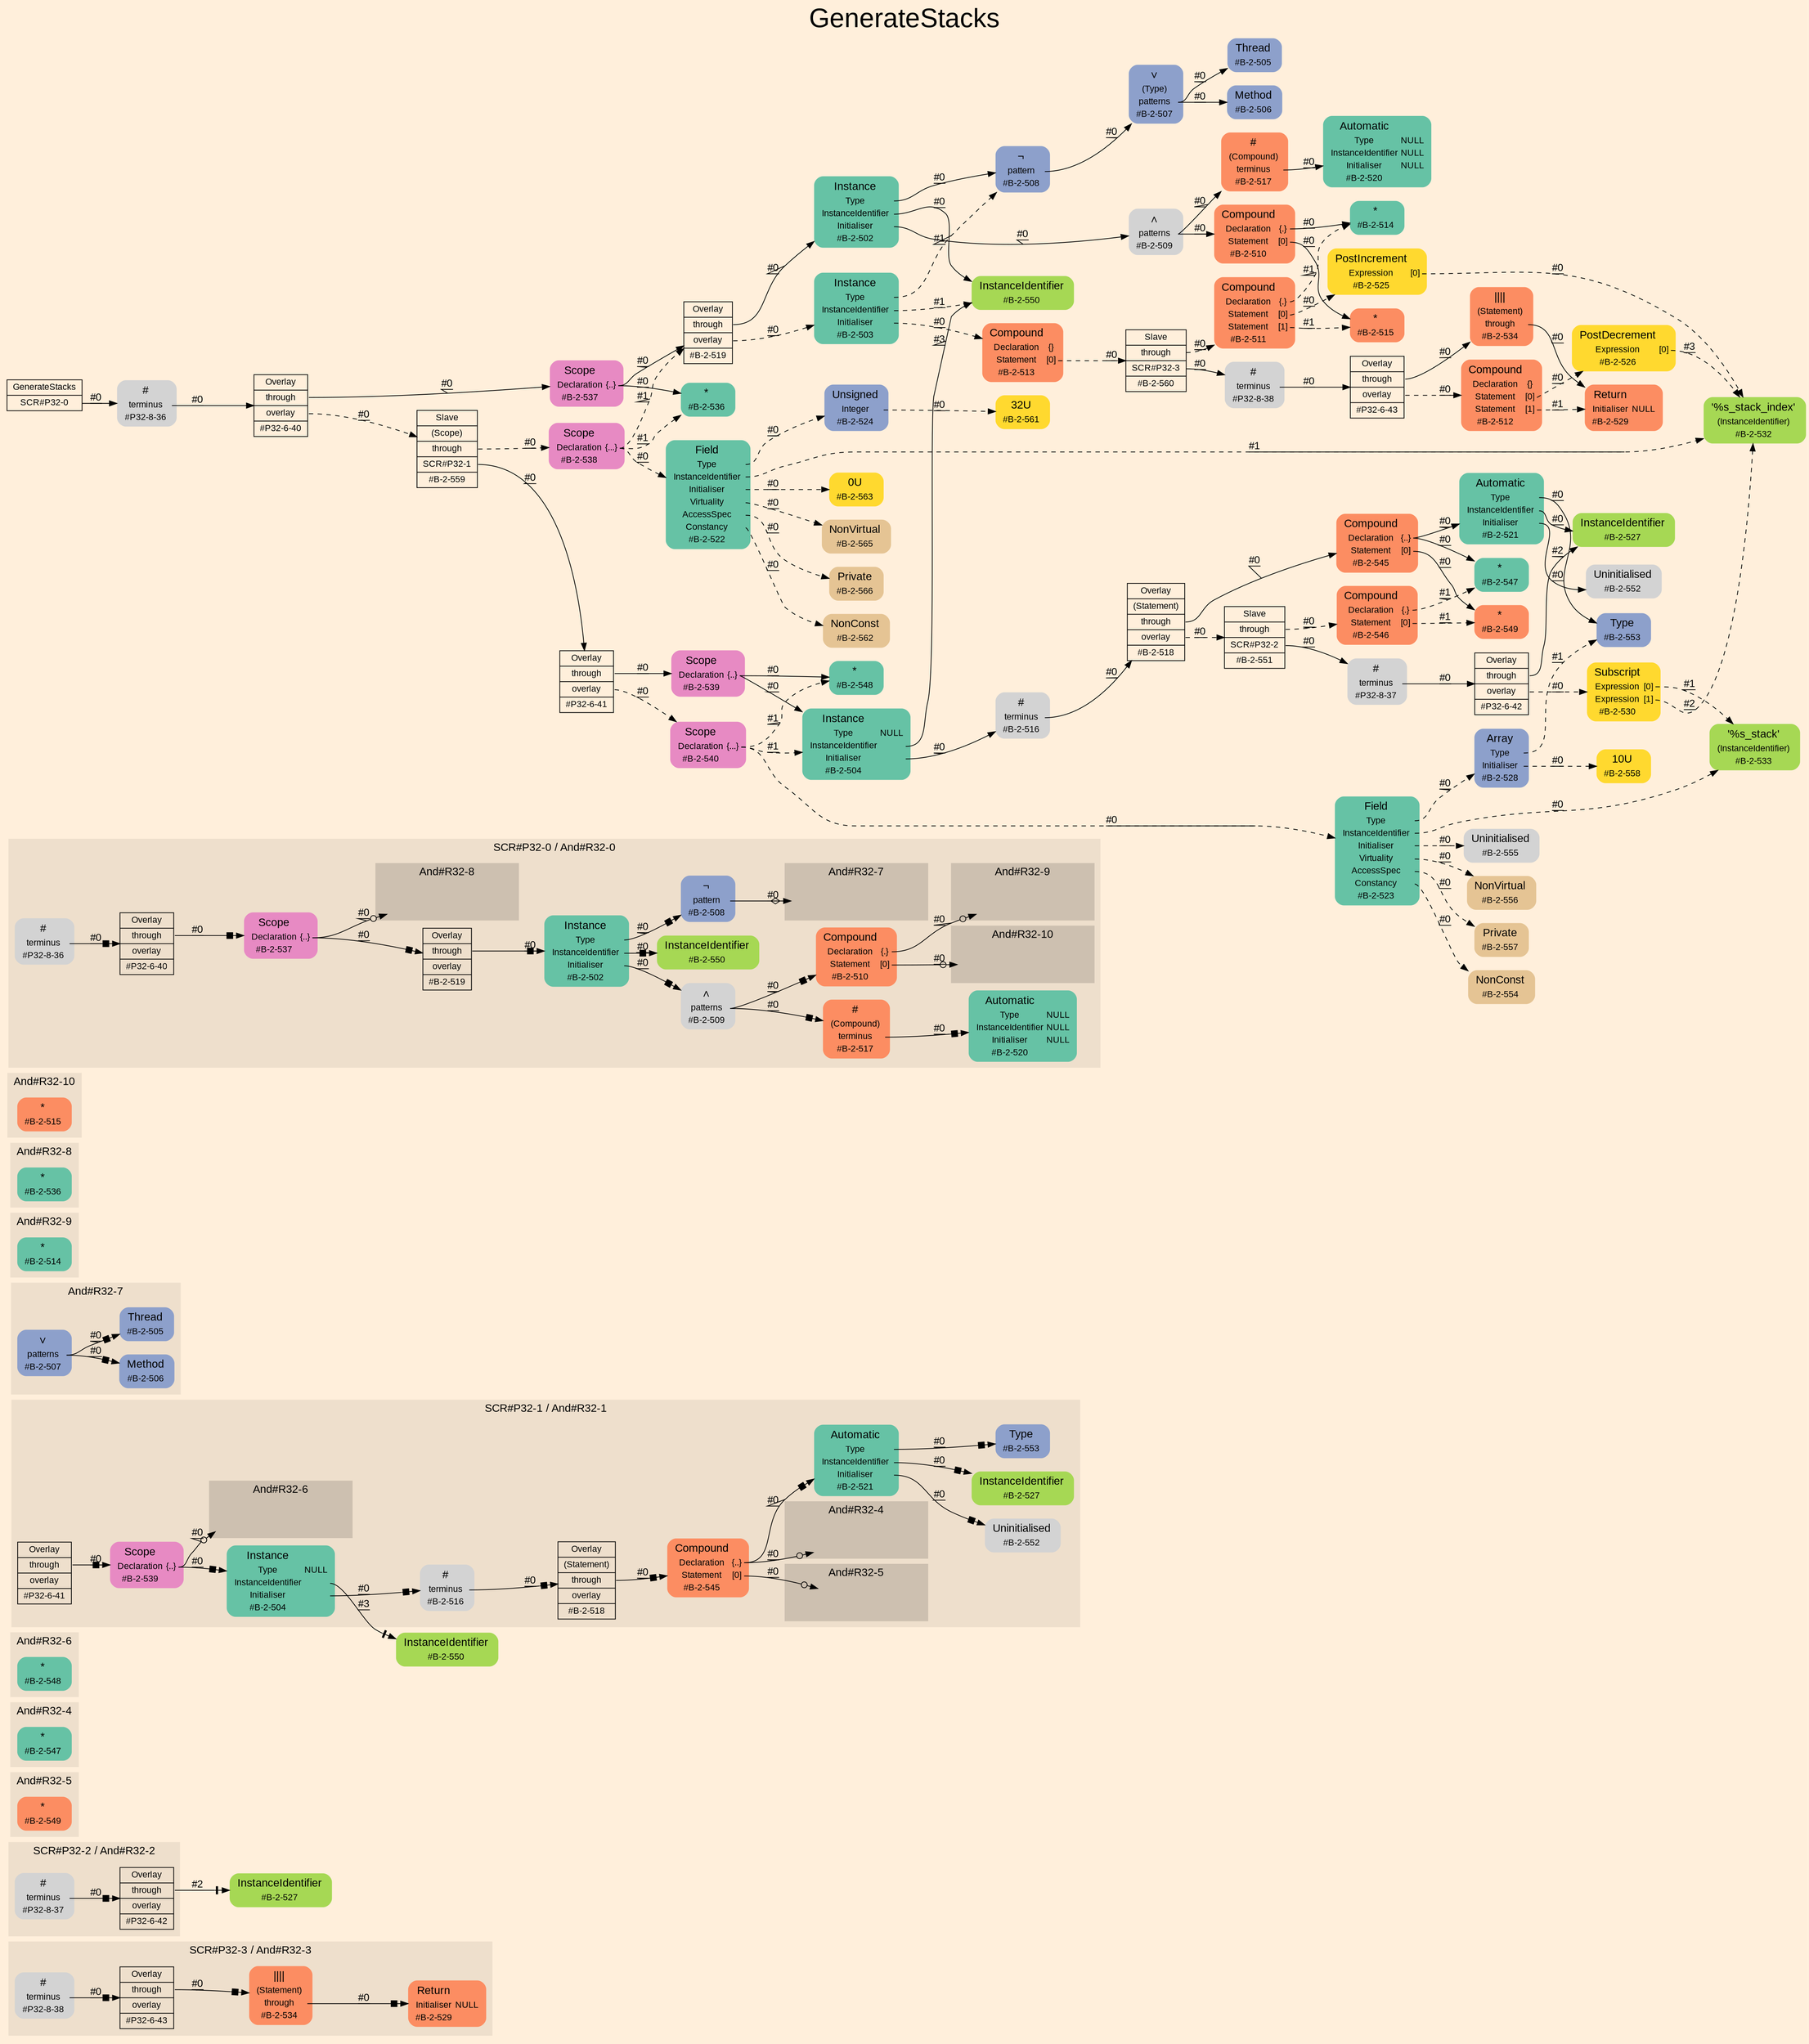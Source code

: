 digraph "GenerateStacks" {
label = "GenerateStacks"
labelloc = t
fontsize = "36"
graph [
    rankdir = "LR"
    ranksep = 0.3
    bgcolor = antiquewhite1
    color = black
    fontcolor = black
    fontname = "Arial"
];
node [
    fontname = "Arial"
];
edge [
    fontname = "Arial"
];

// -------------------- figure And#R32-3 --------------------
subgraph "clusterAnd#R32-3" {
    label = "SCR#P32-3 / And#R32-3"
    style = "filled"
    color = antiquewhite2
    fontsize = "15"
    "And#R32-3 / #B-2-534" [
        shape = "plaintext"
        fillcolor = "/set28/2"
        label = <<TABLE BORDER="0" CELLBORDER="0" CELLSPACING="0">
         <TR><TD><FONT POINT-SIZE="15.0">||||</FONT></TD><TD></TD></TR>
         <TR><TD>(Statement)</TD><TD PORT="port0"></TD></TR>
         <TR><TD>through</TD><TD PORT="port1"></TD></TR>
         <TR><TD>#B-2-534</TD><TD PORT="port2"></TD></TR>
        </TABLE>>
        style = "rounded,filled"
        fontsize = "12"
    ];
    
    "And#R32-3 / #B-2-529" [
        shape = "plaintext"
        fillcolor = "/set28/2"
        label = <<TABLE BORDER="0" CELLBORDER="0" CELLSPACING="0">
         <TR><TD><FONT POINT-SIZE="15.0">Return</FONT></TD><TD></TD></TR>
         <TR><TD>Initialiser</TD><TD PORT="port0">NULL</TD></TR>
         <TR><TD>#B-2-529</TD><TD PORT="port1"></TD></TR>
        </TABLE>>
        style = "rounded,filled"
        fontsize = "12"
    ];
    
    "And#R32-3 / #P32-8-38" [
        shape = "plaintext"
        label = <<TABLE BORDER="0" CELLBORDER="0" CELLSPACING="0">
         <TR><TD><FONT POINT-SIZE="15.0">#</FONT></TD><TD></TD></TR>
         <TR><TD>terminus</TD><TD PORT="port0"></TD></TR>
         <TR><TD>#P32-8-38</TD><TD PORT="port1"></TD></TR>
        </TABLE>>
        style = "rounded,filled"
        fontsize = "12"
    ];
    
    "And#R32-3 / #P32-6-43" [
        shape = "record"
        fillcolor = antiquewhite2
        label = "<fixed> Overlay | <port0> through | <port1> overlay | <port2> #P32-6-43"
        style = "filled"
        fontsize = "12"
        color = black
        fontcolor = black
    ];
    
}


// -------------------- figure And#R32-2 --------------------
"And#R32-2 / #B-2-527" [
    shape = "plaintext"
    fillcolor = "/set28/5"
    label = <<TABLE BORDER="0" CELLBORDER="0" CELLSPACING="0">
     <TR><TD><FONT POINT-SIZE="15.0">InstanceIdentifier</FONT></TD><TD></TD></TR>
     <TR><TD>#B-2-527</TD><TD PORT="port0"></TD></TR>
    </TABLE>>
    style = "rounded,filled"
    fontsize = "12"
];

subgraph "clusterAnd#R32-2" {
    label = "SCR#P32-2 / And#R32-2"
    style = "filled"
    color = antiquewhite2
    fontsize = "15"
    "And#R32-2 / #P32-8-37" [
        shape = "plaintext"
        label = <<TABLE BORDER="0" CELLBORDER="0" CELLSPACING="0">
         <TR><TD><FONT POINT-SIZE="15.0">#</FONT></TD><TD></TD></TR>
         <TR><TD>terminus</TD><TD PORT="port0"></TD></TR>
         <TR><TD>#P32-8-37</TD><TD PORT="port1"></TD></TR>
        </TABLE>>
        style = "rounded,filled"
        fontsize = "12"
    ];
    
    "And#R32-2 / #P32-6-42" [
        shape = "record"
        fillcolor = antiquewhite2
        label = "<fixed> Overlay | <port0> through | <port1> overlay | <port2> #P32-6-42"
        style = "filled"
        fontsize = "12"
        color = black
        fontcolor = black
    ];
    
}


// -------------------- figure And#R32-5 --------------------
subgraph "clusterAnd#R32-5" {
    label = "And#R32-5"
    style = "filled"
    color = antiquewhite2
    fontsize = "15"
    "And#R32-5 / #B-2-549" [
        shape = "plaintext"
        fillcolor = "/set28/2"
        label = <<TABLE BORDER="0" CELLBORDER="0" CELLSPACING="0">
         <TR><TD><FONT POINT-SIZE="15.0">*</FONT></TD><TD></TD></TR>
         <TR><TD>#B-2-549</TD><TD PORT="port0"></TD></TR>
        </TABLE>>
        style = "rounded,filled"
        fontsize = "12"
    ];
    
}


// -------------------- figure And#R32-4 --------------------
subgraph "clusterAnd#R32-4" {
    label = "And#R32-4"
    style = "filled"
    color = antiquewhite2
    fontsize = "15"
    "And#R32-4 / #B-2-547" [
        shape = "plaintext"
        fillcolor = "/set28/1"
        label = <<TABLE BORDER="0" CELLBORDER="0" CELLSPACING="0">
         <TR><TD><FONT POINT-SIZE="15.0">*</FONT></TD><TD></TD></TR>
         <TR><TD>#B-2-547</TD><TD PORT="port0"></TD></TR>
        </TABLE>>
        style = "rounded,filled"
        fontsize = "12"
    ];
    
}


// -------------------- figure And#R32-6 --------------------
subgraph "clusterAnd#R32-6" {
    label = "And#R32-6"
    style = "filled"
    color = antiquewhite2
    fontsize = "15"
    "And#R32-6 / #B-2-548" [
        shape = "plaintext"
        fillcolor = "/set28/1"
        label = <<TABLE BORDER="0" CELLBORDER="0" CELLSPACING="0">
         <TR><TD><FONT POINT-SIZE="15.0">*</FONT></TD><TD></TD></TR>
         <TR><TD>#B-2-548</TD><TD PORT="port0"></TD></TR>
        </TABLE>>
        style = "rounded,filled"
        fontsize = "12"
    ];
    
}


// -------------------- figure And#R32-1 --------------------
"And#R32-1 / #B-2-550" [
    shape = "plaintext"
    fillcolor = "/set28/5"
    label = <<TABLE BORDER="0" CELLBORDER="0" CELLSPACING="0">
     <TR><TD><FONT POINT-SIZE="15.0">InstanceIdentifier</FONT></TD><TD></TD></TR>
     <TR><TD>#B-2-550</TD><TD PORT="port0"></TD></TR>
    </TABLE>>
    style = "rounded,filled"
    fontsize = "12"
];

subgraph "clusterAnd#R32-1" {
    label = "SCR#P32-1 / And#R32-1"
    style = "filled"
    color = antiquewhite2
    fontsize = "15"
    "And#R32-1 / #B-2-552" [
        shape = "plaintext"
        label = <<TABLE BORDER="0" CELLBORDER="0" CELLSPACING="0">
         <TR><TD><FONT POINT-SIZE="15.0">Uninitialised</FONT></TD><TD></TD></TR>
         <TR><TD>#B-2-552</TD><TD PORT="port0"></TD></TR>
        </TABLE>>
        style = "rounded,filled"
        fontsize = "12"
    ];
    
    "And#R32-1 / #B-2-527" [
        shape = "plaintext"
        fillcolor = "/set28/5"
        label = <<TABLE BORDER="0" CELLBORDER="0" CELLSPACING="0">
         <TR><TD><FONT POINT-SIZE="15.0">InstanceIdentifier</FONT></TD><TD></TD></TR>
         <TR><TD>#B-2-527</TD><TD PORT="port0"></TD></TR>
        </TABLE>>
        style = "rounded,filled"
        fontsize = "12"
    ];
    
    "And#R32-1 / #B-2-521" [
        shape = "plaintext"
        fillcolor = "/set28/1"
        label = <<TABLE BORDER="0" CELLBORDER="0" CELLSPACING="0">
         <TR><TD><FONT POINT-SIZE="15.0">Automatic</FONT></TD><TD></TD></TR>
         <TR><TD>Type</TD><TD PORT="port0"></TD></TR>
         <TR><TD>InstanceIdentifier</TD><TD PORT="port1"></TD></TR>
         <TR><TD>Initialiser</TD><TD PORT="port2"></TD></TR>
         <TR><TD>#B-2-521</TD><TD PORT="port3"></TD></TR>
        </TABLE>>
        style = "rounded,filled"
        fontsize = "12"
    ];
    
    "And#R32-1 / #B-2-518" [
        shape = "record"
        fillcolor = antiquewhite2
        label = "<fixed> Overlay | <port0> (Statement) | <port1> through | <port2> overlay | <port3> #B-2-518"
        style = "filled"
        fontsize = "12"
        color = black
        fontcolor = black
    ];
    
    "And#R32-1 / #B-2-553" [
        shape = "plaintext"
        fillcolor = "/set28/3"
        label = <<TABLE BORDER="0" CELLBORDER="0" CELLSPACING="0">
         <TR><TD><FONT POINT-SIZE="15.0">Type</FONT></TD><TD></TD></TR>
         <TR><TD>#B-2-553</TD><TD PORT="port0"></TD></TR>
        </TABLE>>
        style = "rounded,filled"
        fontsize = "12"
    ];
    
    "And#R32-1 / #B-2-516" [
        shape = "plaintext"
        label = <<TABLE BORDER="0" CELLBORDER="0" CELLSPACING="0">
         <TR><TD><FONT POINT-SIZE="15.0">#</FONT></TD><TD></TD></TR>
         <TR><TD>terminus</TD><TD PORT="port0"></TD></TR>
         <TR><TD>#B-2-516</TD><TD PORT="port1"></TD></TR>
        </TABLE>>
        style = "rounded,filled"
        fontsize = "12"
    ];
    
    "And#R32-1 / #B-2-545" [
        shape = "plaintext"
        fillcolor = "/set28/2"
        label = <<TABLE BORDER="0" CELLBORDER="0" CELLSPACING="0">
         <TR><TD><FONT POINT-SIZE="15.0">Compound</FONT></TD><TD></TD></TR>
         <TR><TD>Declaration</TD><TD PORT="port0">{..}</TD></TR>
         <TR><TD>Statement</TD><TD PORT="port1">[0]</TD></TR>
         <TR><TD>#B-2-545</TD><TD PORT="port2"></TD></TR>
        </TABLE>>
        style = "rounded,filled"
        fontsize = "12"
    ];
    
    "And#R32-1 / #B-2-539" [
        shape = "plaintext"
        fillcolor = "/set28/4"
        label = <<TABLE BORDER="0" CELLBORDER="0" CELLSPACING="0">
         <TR><TD><FONT POINT-SIZE="15.0">Scope</FONT></TD><TD></TD></TR>
         <TR><TD>Declaration</TD><TD PORT="port0">{..}</TD></TR>
         <TR><TD>#B-2-539</TD><TD PORT="port1"></TD></TR>
        </TABLE>>
        style = "rounded,filled"
        fontsize = "12"
    ];
    
    "And#R32-1 / #P32-6-41" [
        shape = "record"
        fillcolor = antiquewhite2
        label = "<fixed> Overlay | <port0> through | <port1> overlay | <port2> #P32-6-41"
        style = "filled"
        fontsize = "12"
        color = black
        fontcolor = black
    ];
    
    "And#R32-1 / #B-2-504" [
        shape = "plaintext"
        fillcolor = "/set28/1"
        label = <<TABLE BORDER="0" CELLBORDER="0" CELLSPACING="0">
         <TR><TD><FONT POINT-SIZE="15.0">Instance</FONT></TD><TD></TD></TR>
         <TR><TD>Type</TD><TD PORT="port0">NULL</TD></TR>
         <TR><TD>InstanceIdentifier</TD><TD PORT="port1"></TD></TR>
         <TR><TD>Initialiser</TD><TD PORT="port2"></TD></TR>
         <TR><TD>#B-2-504</TD><TD PORT="port3"></TD></TR>
        </TABLE>>
        style = "rounded,filled"
        fontsize = "12"
    ];
    
    subgraph "clusterAnd#R32-1 / And#R32-6" {
        label = "And#R32-6"
        style = "filled"
        color = antiquewhite3
        fontsize = "15"
        "And#R32-1 / #0 / #B-2-548" [
            shape = "none"
            style = "invisible"
        ];
        
    }
    
    subgraph "clusterAnd#R32-1 / And#R32-4" {
        label = "And#R32-4"
        style = "filled"
        color = antiquewhite3
        fontsize = "15"
        "And#R32-1 / #0 / #B-2-547" [
            shape = "none"
            style = "invisible"
        ];
        
    }
    
    subgraph "clusterAnd#R32-1 / And#R32-5" {
        label = "And#R32-5"
        style = "filled"
        color = antiquewhite3
        fontsize = "15"
        "And#R32-1 / #0 / #B-2-549" [
            shape = "none"
            style = "invisible"
        ];
        
    }
    
}


// -------------------- figure And#R32-7 --------------------
subgraph "clusterAnd#R32-7" {
    label = "And#R32-7"
    style = "filled"
    color = antiquewhite2
    fontsize = "15"
    "And#R32-7 / #B-2-506" [
        shape = "plaintext"
        fillcolor = "/set28/3"
        label = <<TABLE BORDER="0" CELLBORDER="0" CELLSPACING="0">
         <TR><TD><FONT POINT-SIZE="15.0">Method</FONT></TD><TD></TD></TR>
         <TR><TD>#B-2-506</TD><TD PORT="port0"></TD></TR>
        </TABLE>>
        style = "rounded,filled"
        fontsize = "12"
    ];
    
    "And#R32-7 / #B-2-507" [
        shape = "plaintext"
        fillcolor = "/set28/3"
        label = <<TABLE BORDER="0" CELLBORDER="0" CELLSPACING="0">
         <TR><TD><FONT POINT-SIZE="15.0">∨</FONT></TD><TD></TD></TR>
         <TR><TD>patterns</TD><TD PORT="port0"></TD></TR>
         <TR><TD>#B-2-507</TD><TD PORT="port1"></TD></TR>
        </TABLE>>
        style = "rounded,filled"
        fontsize = "12"
    ];
    
    "And#R32-7 / #B-2-505" [
        shape = "plaintext"
        fillcolor = "/set28/3"
        label = <<TABLE BORDER="0" CELLBORDER="0" CELLSPACING="0">
         <TR><TD><FONT POINT-SIZE="15.0">Thread</FONT></TD><TD></TD></TR>
         <TR><TD>#B-2-505</TD><TD PORT="port0"></TD></TR>
        </TABLE>>
        style = "rounded,filled"
        fontsize = "12"
    ];
    
}


// -------------------- figure And#R32-9 --------------------
subgraph "clusterAnd#R32-9" {
    label = "And#R32-9"
    style = "filled"
    color = antiquewhite2
    fontsize = "15"
    "And#R32-9 / #B-2-514" [
        shape = "plaintext"
        fillcolor = "/set28/1"
        label = <<TABLE BORDER="0" CELLBORDER="0" CELLSPACING="0">
         <TR><TD><FONT POINT-SIZE="15.0">*</FONT></TD><TD></TD></TR>
         <TR><TD>#B-2-514</TD><TD PORT="port0"></TD></TR>
        </TABLE>>
        style = "rounded,filled"
        fontsize = "12"
    ];
    
}


// -------------------- figure And#R32-8 --------------------
subgraph "clusterAnd#R32-8" {
    label = "And#R32-8"
    style = "filled"
    color = antiquewhite2
    fontsize = "15"
    "And#R32-8 / #B-2-536" [
        shape = "plaintext"
        fillcolor = "/set28/1"
        label = <<TABLE BORDER="0" CELLBORDER="0" CELLSPACING="0">
         <TR><TD><FONT POINT-SIZE="15.0">*</FONT></TD><TD></TD></TR>
         <TR><TD>#B-2-536</TD><TD PORT="port0"></TD></TR>
        </TABLE>>
        style = "rounded,filled"
        fontsize = "12"
    ];
    
}


// -------------------- figure And#R32-10 --------------------
subgraph "clusterAnd#R32-10" {
    label = "And#R32-10"
    style = "filled"
    color = antiquewhite2
    fontsize = "15"
    "And#R32-10 / #B-2-515" [
        shape = "plaintext"
        fillcolor = "/set28/2"
        label = <<TABLE BORDER="0" CELLBORDER="0" CELLSPACING="0">
         <TR><TD><FONT POINT-SIZE="15.0">*</FONT></TD><TD></TD></TR>
         <TR><TD>#B-2-515</TD><TD PORT="port0"></TD></TR>
        </TABLE>>
        style = "rounded,filled"
        fontsize = "12"
    ];
    
}


// -------------------- figure And#R32-0 --------------------
subgraph "clusterAnd#R32-0" {
    label = "SCR#P32-0 / And#R32-0"
    style = "filled"
    color = antiquewhite2
    fontsize = "15"
    "And#R32-0 / #B-2-517" [
        shape = "plaintext"
        fillcolor = "/set28/2"
        label = <<TABLE BORDER="0" CELLBORDER="0" CELLSPACING="0">
         <TR><TD><FONT POINT-SIZE="15.0">#</FONT></TD><TD></TD></TR>
         <TR><TD>(Compound)</TD><TD PORT="port0"></TD></TR>
         <TR><TD>terminus</TD><TD PORT="port1"></TD></TR>
         <TR><TD>#B-2-517</TD><TD PORT="port2"></TD></TR>
        </TABLE>>
        style = "rounded,filled"
        fontsize = "12"
    ];
    
    "And#R32-0 / #B-2-508" [
        shape = "plaintext"
        fillcolor = "/set28/3"
        label = <<TABLE BORDER="0" CELLBORDER="0" CELLSPACING="0">
         <TR><TD><FONT POINT-SIZE="15.0">¬</FONT></TD><TD></TD></TR>
         <TR><TD>pattern</TD><TD PORT="port0"></TD></TR>
         <TR><TD>#B-2-508</TD><TD PORT="port1"></TD></TR>
        </TABLE>>
        style = "rounded,filled"
        fontsize = "12"
    ];
    
    "And#R32-0 / #P32-8-36" [
        shape = "plaintext"
        label = <<TABLE BORDER="0" CELLBORDER="0" CELLSPACING="0">
         <TR><TD><FONT POINT-SIZE="15.0">#</FONT></TD><TD></TD></TR>
         <TR><TD>terminus</TD><TD PORT="port0"></TD></TR>
         <TR><TD>#P32-8-36</TD><TD PORT="port1"></TD></TR>
        </TABLE>>
        style = "rounded,filled"
        fontsize = "12"
    ];
    
    "And#R32-0 / #B-2-520" [
        shape = "plaintext"
        fillcolor = "/set28/1"
        label = <<TABLE BORDER="0" CELLBORDER="0" CELLSPACING="0">
         <TR><TD><FONT POINT-SIZE="15.0">Automatic</FONT></TD><TD></TD></TR>
         <TR><TD>Type</TD><TD PORT="port0">NULL</TD></TR>
         <TR><TD>InstanceIdentifier</TD><TD PORT="port1">NULL</TD></TR>
         <TR><TD>Initialiser</TD><TD PORT="port2">NULL</TD></TR>
         <TR><TD>#B-2-520</TD><TD PORT="port3"></TD></TR>
        </TABLE>>
        style = "rounded,filled"
        fontsize = "12"
    ];
    
    "And#R32-0 / #B-2-509" [
        shape = "plaintext"
        label = <<TABLE BORDER="0" CELLBORDER="0" CELLSPACING="0">
         <TR><TD><FONT POINT-SIZE="15.0">∧</FONT></TD><TD></TD></TR>
         <TR><TD>patterns</TD><TD PORT="port0"></TD></TR>
         <TR><TD>#B-2-509</TD><TD PORT="port1"></TD></TR>
        </TABLE>>
        style = "rounded,filled"
        fontsize = "12"
    ];
    
    "And#R32-0 / #B-2-550" [
        shape = "plaintext"
        fillcolor = "/set28/5"
        label = <<TABLE BORDER="0" CELLBORDER="0" CELLSPACING="0">
         <TR><TD><FONT POINT-SIZE="15.0">InstanceIdentifier</FONT></TD><TD></TD></TR>
         <TR><TD>#B-2-550</TD><TD PORT="port0"></TD></TR>
        </TABLE>>
        style = "rounded,filled"
        fontsize = "12"
    ];
    
    "And#R32-0 / #P32-6-40" [
        shape = "record"
        fillcolor = antiquewhite2
        label = "<fixed> Overlay | <port0> through | <port1> overlay | <port2> #P32-6-40"
        style = "filled"
        fontsize = "12"
        color = black
        fontcolor = black
    ];
    
    "And#R32-0 / #B-2-537" [
        shape = "plaintext"
        fillcolor = "/set28/4"
        label = <<TABLE BORDER="0" CELLBORDER="0" CELLSPACING="0">
         <TR><TD><FONT POINT-SIZE="15.0">Scope</FONT></TD><TD></TD></TR>
         <TR><TD>Declaration</TD><TD PORT="port0">{..}</TD></TR>
         <TR><TD>#B-2-537</TD><TD PORT="port1"></TD></TR>
        </TABLE>>
        style = "rounded,filled"
        fontsize = "12"
    ];
    
    "And#R32-0 / #B-2-510" [
        shape = "plaintext"
        fillcolor = "/set28/2"
        label = <<TABLE BORDER="0" CELLBORDER="0" CELLSPACING="0">
         <TR><TD><FONT POINT-SIZE="15.0">Compound</FONT></TD><TD></TD></TR>
         <TR><TD>Declaration</TD><TD PORT="port0">{.}</TD></TR>
         <TR><TD>Statement</TD><TD PORT="port1">[0]</TD></TR>
         <TR><TD>#B-2-510</TD><TD PORT="port2"></TD></TR>
        </TABLE>>
        style = "rounded,filled"
        fontsize = "12"
    ];
    
    "And#R32-0 / #B-2-519" [
        shape = "record"
        fillcolor = antiquewhite2
        label = "<fixed> Overlay | <port0> through | <port1> overlay | <port2> #B-2-519"
        style = "filled"
        fontsize = "12"
        color = black
        fontcolor = black
    ];
    
    "And#R32-0 / #B-2-502" [
        shape = "plaintext"
        fillcolor = "/set28/1"
        label = <<TABLE BORDER="0" CELLBORDER="0" CELLSPACING="0">
         <TR><TD><FONT POINT-SIZE="15.0">Instance</FONT></TD><TD></TD></TR>
         <TR><TD>Type</TD><TD PORT="port0"></TD></TR>
         <TR><TD>InstanceIdentifier</TD><TD PORT="port1"></TD></TR>
         <TR><TD>Initialiser</TD><TD PORT="port2"></TD></TR>
         <TR><TD>#B-2-502</TD><TD PORT="port3"></TD></TR>
        </TABLE>>
        style = "rounded,filled"
        fontsize = "12"
    ];
    
    subgraph "clusterAnd#R32-0 / And#R32-10" {
        label = "And#R32-10"
        style = "filled"
        color = antiquewhite3
        fontsize = "15"
        "And#R32-0 / #0 / #B-2-515" [
            shape = "none"
            style = "invisible"
        ];
        
    }
    
    subgraph "clusterAnd#R32-0 / And#R32-8" {
        label = "And#R32-8"
        style = "filled"
        color = antiquewhite3
        fontsize = "15"
        "And#R32-0 / #0 / #B-2-536" [
            shape = "none"
            style = "invisible"
        ];
        
    }
    
    subgraph "clusterAnd#R32-0 / And#R32-9" {
        label = "And#R32-9"
        style = "filled"
        color = antiquewhite3
        fontsize = "15"
        "And#R32-0 / #0 / #B-2-514" [
            shape = "none"
            style = "invisible"
        ];
        
    }
    
    subgraph "clusterAnd#R32-0 / And#R32-7" {
        label = "And#R32-7"
        style = "filled"
        color = antiquewhite3
        fontsize = "15"
        "And#R32-0 / #0 / #B-2-507" [
            shape = "none"
            style = "invisible"
        ];
        
    }
    
}


// -------------------- transformation figure --------------------
"CR#P32-0" [
    shape = "record"
    fillcolor = antiquewhite1
    label = "<fixed> GenerateStacks | <port0> SCR#P32-0"
    style = "filled"
    fontsize = "12"
    color = black
    fontcolor = black
];

"#P32-8-36" [
    shape = "plaintext"
    label = <<TABLE BORDER="0" CELLBORDER="0" CELLSPACING="0">
     <TR><TD><FONT POINT-SIZE="15.0">#</FONT></TD><TD></TD></TR>
     <TR><TD>terminus</TD><TD PORT="port0"></TD></TR>
     <TR><TD>#P32-8-36</TD><TD PORT="port1"></TD></TR>
    </TABLE>>
    style = "rounded,filled"
    fontsize = "12"
];

"#P32-6-40" [
    shape = "record"
    fillcolor = antiquewhite1
    label = "<fixed> Overlay | <port0> through | <port1> overlay | <port2> #P32-6-40"
    style = "filled"
    fontsize = "12"
    color = black
    fontcolor = black
];

"#B-2-537" [
    shape = "plaintext"
    fillcolor = "/set28/4"
    label = <<TABLE BORDER="0" CELLBORDER="0" CELLSPACING="0">
     <TR><TD><FONT POINT-SIZE="15.0">Scope</FONT></TD><TD></TD></TR>
     <TR><TD>Declaration</TD><TD PORT="port0">{..}</TD></TR>
     <TR><TD>#B-2-537</TD><TD PORT="port1"></TD></TR>
    </TABLE>>
    style = "rounded,filled"
    fontsize = "12"
];

"#B-2-519" [
    shape = "record"
    fillcolor = antiquewhite1
    label = "<fixed> Overlay | <port0> through | <port1> overlay | <port2> #B-2-519"
    style = "filled"
    fontsize = "12"
    color = black
    fontcolor = black
];

"#B-2-502" [
    shape = "plaintext"
    fillcolor = "/set28/1"
    label = <<TABLE BORDER="0" CELLBORDER="0" CELLSPACING="0">
     <TR><TD><FONT POINT-SIZE="15.0">Instance</FONT></TD><TD></TD></TR>
     <TR><TD>Type</TD><TD PORT="port0"></TD></TR>
     <TR><TD>InstanceIdentifier</TD><TD PORT="port1"></TD></TR>
     <TR><TD>Initialiser</TD><TD PORT="port2"></TD></TR>
     <TR><TD>#B-2-502</TD><TD PORT="port3"></TD></TR>
    </TABLE>>
    style = "rounded,filled"
    fontsize = "12"
];

"#B-2-508" [
    shape = "plaintext"
    fillcolor = "/set28/3"
    label = <<TABLE BORDER="0" CELLBORDER="0" CELLSPACING="0">
     <TR><TD><FONT POINT-SIZE="15.0">¬</FONT></TD><TD></TD></TR>
     <TR><TD>pattern</TD><TD PORT="port0"></TD></TR>
     <TR><TD>#B-2-508</TD><TD PORT="port1"></TD></TR>
    </TABLE>>
    style = "rounded,filled"
    fontsize = "12"
];

"#B-2-507" [
    shape = "plaintext"
    fillcolor = "/set28/3"
    label = <<TABLE BORDER="0" CELLBORDER="0" CELLSPACING="0">
     <TR><TD><FONT POINT-SIZE="15.0">∨</FONT></TD><TD></TD></TR>
     <TR><TD>(Type)</TD><TD PORT="port0"></TD></TR>
     <TR><TD>patterns</TD><TD PORT="port1"></TD></TR>
     <TR><TD>#B-2-507</TD><TD PORT="port2"></TD></TR>
    </TABLE>>
    style = "rounded,filled"
    fontsize = "12"
];

"#B-2-505" [
    shape = "plaintext"
    fillcolor = "/set28/3"
    label = <<TABLE BORDER="0" CELLBORDER="0" CELLSPACING="0">
     <TR><TD><FONT POINT-SIZE="15.0">Thread</FONT></TD><TD></TD></TR>
     <TR><TD>#B-2-505</TD><TD PORT="port0"></TD></TR>
    </TABLE>>
    style = "rounded,filled"
    fontsize = "12"
];

"#B-2-506" [
    shape = "plaintext"
    fillcolor = "/set28/3"
    label = <<TABLE BORDER="0" CELLBORDER="0" CELLSPACING="0">
     <TR><TD><FONT POINT-SIZE="15.0">Method</FONT></TD><TD></TD></TR>
     <TR><TD>#B-2-506</TD><TD PORT="port0"></TD></TR>
    </TABLE>>
    style = "rounded,filled"
    fontsize = "12"
];

"#B-2-550" [
    shape = "plaintext"
    fillcolor = "/set28/5"
    label = <<TABLE BORDER="0" CELLBORDER="0" CELLSPACING="0">
     <TR><TD><FONT POINT-SIZE="15.0">InstanceIdentifier</FONT></TD><TD></TD></TR>
     <TR><TD>#B-2-550</TD><TD PORT="port0"></TD></TR>
    </TABLE>>
    style = "rounded,filled"
    fontsize = "12"
];

"#B-2-509" [
    shape = "plaintext"
    label = <<TABLE BORDER="0" CELLBORDER="0" CELLSPACING="0">
     <TR><TD><FONT POINT-SIZE="15.0">∧</FONT></TD><TD></TD></TR>
     <TR><TD>patterns</TD><TD PORT="port0"></TD></TR>
     <TR><TD>#B-2-509</TD><TD PORT="port1"></TD></TR>
    </TABLE>>
    style = "rounded,filled"
    fontsize = "12"
];

"#B-2-510" [
    shape = "plaintext"
    fillcolor = "/set28/2"
    label = <<TABLE BORDER="0" CELLBORDER="0" CELLSPACING="0">
     <TR><TD><FONT POINT-SIZE="15.0">Compound</FONT></TD><TD></TD></TR>
     <TR><TD>Declaration</TD><TD PORT="port0">{.}</TD></TR>
     <TR><TD>Statement</TD><TD PORT="port1">[0]</TD></TR>
     <TR><TD>#B-2-510</TD><TD PORT="port2"></TD></TR>
    </TABLE>>
    style = "rounded,filled"
    fontsize = "12"
];

"#B-2-514" [
    shape = "plaintext"
    fillcolor = "/set28/1"
    label = <<TABLE BORDER="0" CELLBORDER="0" CELLSPACING="0">
     <TR><TD><FONT POINT-SIZE="15.0">*</FONT></TD><TD></TD></TR>
     <TR><TD>#B-2-514</TD><TD PORT="port0"></TD></TR>
    </TABLE>>
    style = "rounded,filled"
    fontsize = "12"
];

"#B-2-515" [
    shape = "plaintext"
    fillcolor = "/set28/2"
    label = <<TABLE BORDER="0" CELLBORDER="0" CELLSPACING="0">
     <TR><TD><FONT POINT-SIZE="15.0">*</FONT></TD><TD></TD></TR>
     <TR><TD>#B-2-515</TD><TD PORT="port0"></TD></TR>
    </TABLE>>
    style = "rounded,filled"
    fontsize = "12"
];

"#B-2-517" [
    shape = "plaintext"
    fillcolor = "/set28/2"
    label = <<TABLE BORDER="0" CELLBORDER="0" CELLSPACING="0">
     <TR><TD><FONT POINT-SIZE="15.0">#</FONT></TD><TD></TD></TR>
     <TR><TD>(Compound)</TD><TD PORT="port0"></TD></TR>
     <TR><TD>terminus</TD><TD PORT="port1"></TD></TR>
     <TR><TD>#B-2-517</TD><TD PORT="port2"></TD></TR>
    </TABLE>>
    style = "rounded,filled"
    fontsize = "12"
];

"#B-2-520" [
    shape = "plaintext"
    fillcolor = "/set28/1"
    label = <<TABLE BORDER="0" CELLBORDER="0" CELLSPACING="0">
     <TR><TD><FONT POINT-SIZE="15.0">Automatic</FONT></TD><TD></TD></TR>
     <TR><TD>Type</TD><TD PORT="port0">NULL</TD></TR>
     <TR><TD>InstanceIdentifier</TD><TD PORT="port1">NULL</TD></TR>
     <TR><TD>Initialiser</TD><TD PORT="port2">NULL</TD></TR>
     <TR><TD>#B-2-520</TD><TD PORT="port3"></TD></TR>
    </TABLE>>
    style = "rounded,filled"
    fontsize = "12"
];

"#B-2-503" [
    shape = "plaintext"
    fillcolor = "/set28/1"
    label = <<TABLE BORDER="0" CELLBORDER="0" CELLSPACING="0">
     <TR><TD><FONT POINT-SIZE="15.0">Instance</FONT></TD><TD></TD></TR>
     <TR><TD>Type</TD><TD PORT="port0"></TD></TR>
     <TR><TD>InstanceIdentifier</TD><TD PORT="port1"></TD></TR>
     <TR><TD>Initialiser</TD><TD PORT="port2"></TD></TR>
     <TR><TD>#B-2-503</TD><TD PORT="port3"></TD></TR>
    </TABLE>>
    style = "rounded,filled"
    fontsize = "12"
];

"#B-2-513" [
    shape = "plaintext"
    fillcolor = "/set28/2"
    label = <<TABLE BORDER="0" CELLBORDER="0" CELLSPACING="0">
     <TR><TD><FONT POINT-SIZE="15.0">Compound</FONT></TD><TD></TD></TR>
     <TR><TD>Declaration</TD><TD PORT="port0">{}</TD></TR>
     <TR><TD>Statement</TD><TD PORT="port1">[0]</TD></TR>
     <TR><TD>#B-2-513</TD><TD PORT="port2"></TD></TR>
    </TABLE>>
    style = "rounded,filled"
    fontsize = "12"
];

"#B-2-560" [
    shape = "record"
    fillcolor = antiquewhite1
    label = "<fixed> Slave | <port0> through | <port1> SCR#P32-3 | <port2> #B-2-560"
    style = "filled"
    fontsize = "12"
    color = black
    fontcolor = black
];

"#B-2-511" [
    shape = "plaintext"
    fillcolor = "/set28/2"
    label = <<TABLE BORDER="0" CELLBORDER="0" CELLSPACING="0">
     <TR><TD><FONT POINT-SIZE="15.0">Compound</FONT></TD><TD></TD></TR>
     <TR><TD>Declaration</TD><TD PORT="port0">{.}</TD></TR>
     <TR><TD>Statement</TD><TD PORT="port1">[0]</TD></TR>
     <TR><TD>Statement</TD><TD PORT="port2">[1]</TD></TR>
     <TR><TD>#B-2-511</TD><TD PORT="port3"></TD></TR>
    </TABLE>>
    style = "rounded,filled"
    fontsize = "12"
];

"#B-2-525" [
    shape = "plaintext"
    fillcolor = "/set28/6"
    label = <<TABLE BORDER="0" CELLBORDER="0" CELLSPACING="0">
     <TR><TD><FONT POINT-SIZE="15.0">PostIncrement</FONT></TD><TD></TD></TR>
     <TR><TD>Expression</TD><TD PORT="port0">[0]</TD></TR>
     <TR><TD>#B-2-525</TD><TD PORT="port1"></TD></TR>
    </TABLE>>
    style = "rounded,filled"
    fontsize = "12"
];

"#B-2-532" [
    shape = "plaintext"
    fillcolor = "/set28/5"
    label = <<TABLE BORDER="0" CELLBORDER="0" CELLSPACING="0">
     <TR><TD><FONT POINT-SIZE="15.0">'%s_stack_index'</FONT></TD><TD></TD></TR>
     <TR><TD>(InstanceIdentifier)</TD><TD PORT="port0"></TD></TR>
     <TR><TD>#B-2-532</TD><TD PORT="port1"></TD></TR>
    </TABLE>>
    style = "rounded,filled"
    fontsize = "12"
];

"#P32-8-38" [
    shape = "plaintext"
    label = <<TABLE BORDER="0" CELLBORDER="0" CELLSPACING="0">
     <TR><TD><FONT POINT-SIZE="15.0">#</FONT></TD><TD></TD></TR>
     <TR><TD>terminus</TD><TD PORT="port0"></TD></TR>
     <TR><TD>#P32-8-38</TD><TD PORT="port1"></TD></TR>
    </TABLE>>
    style = "rounded,filled"
    fontsize = "12"
];

"#P32-6-43" [
    shape = "record"
    fillcolor = antiquewhite1
    label = "<fixed> Overlay | <port0> through | <port1> overlay | <port2> #P32-6-43"
    style = "filled"
    fontsize = "12"
    color = black
    fontcolor = black
];

"#B-2-534" [
    shape = "plaintext"
    fillcolor = "/set28/2"
    label = <<TABLE BORDER="0" CELLBORDER="0" CELLSPACING="0">
     <TR><TD><FONT POINT-SIZE="15.0">||||</FONT></TD><TD></TD></TR>
     <TR><TD>(Statement)</TD><TD PORT="port0"></TD></TR>
     <TR><TD>through</TD><TD PORT="port1"></TD></TR>
     <TR><TD>#B-2-534</TD><TD PORT="port2"></TD></TR>
    </TABLE>>
    style = "rounded,filled"
    fontsize = "12"
];

"#B-2-529" [
    shape = "plaintext"
    fillcolor = "/set28/2"
    label = <<TABLE BORDER="0" CELLBORDER="0" CELLSPACING="0">
     <TR><TD><FONT POINT-SIZE="15.0">Return</FONT></TD><TD></TD></TR>
     <TR><TD>Initialiser</TD><TD PORT="port0">NULL</TD></TR>
     <TR><TD>#B-2-529</TD><TD PORT="port1"></TD></TR>
    </TABLE>>
    style = "rounded,filled"
    fontsize = "12"
];

"#B-2-512" [
    shape = "plaintext"
    fillcolor = "/set28/2"
    label = <<TABLE BORDER="0" CELLBORDER="0" CELLSPACING="0">
     <TR><TD><FONT POINT-SIZE="15.0">Compound</FONT></TD><TD></TD></TR>
     <TR><TD>Declaration</TD><TD PORT="port0">{}</TD></TR>
     <TR><TD>Statement</TD><TD PORT="port1">[0]</TD></TR>
     <TR><TD>Statement</TD><TD PORT="port2">[1]</TD></TR>
     <TR><TD>#B-2-512</TD><TD PORT="port3"></TD></TR>
    </TABLE>>
    style = "rounded,filled"
    fontsize = "12"
];

"#B-2-526" [
    shape = "plaintext"
    fillcolor = "/set28/6"
    label = <<TABLE BORDER="0" CELLBORDER="0" CELLSPACING="0">
     <TR><TD><FONT POINT-SIZE="15.0">PostDecrement</FONT></TD><TD></TD></TR>
     <TR><TD>Expression</TD><TD PORT="port0">[0]</TD></TR>
     <TR><TD>#B-2-526</TD><TD PORT="port1"></TD></TR>
    </TABLE>>
    style = "rounded,filled"
    fontsize = "12"
];

"#B-2-536" [
    shape = "plaintext"
    fillcolor = "/set28/1"
    label = <<TABLE BORDER="0" CELLBORDER="0" CELLSPACING="0">
     <TR><TD><FONT POINT-SIZE="15.0">*</FONT></TD><TD></TD></TR>
     <TR><TD>#B-2-536</TD><TD PORT="port0"></TD></TR>
    </TABLE>>
    style = "rounded,filled"
    fontsize = "12"
];

"#B-2-559" [
    shape = "record"
    fillcolor = antiquewhite1
    label = "<fixed> Slave | <port0> (Scope) | <port1> through | <port2> SCR#P32-1 | <port3> #B-2-559"
    style = "filled"
    fontsize = "12"
    color = black
    fontcolor = black
];

"#B-2-538" [
    shape = "plaintext"
    fillcolor = "/set28/4"
    label = <<TABLE BORDER="0" CELLBORDER="0" CELLSPACING="0">
     <TR><TD><FONT POINT-SIZE="15.0">Scope</FONT></TD><TD></TD></TR>
     <TR><TD>Declaration</TD><TD PORT="port0">{...}</TD></TR>
     <TR><TD>#B-2-538</TD><TD PORT="port1"></TD></TR>
    </TABLE>>
    style = "rounded,filled"
    fontsize = "12"
];

"#B-2-522" [
    shape = "plaintext"
    fillcolor = "/set28/1"
    label = <<TABLE BORDER="0" CELLBORDER="0" CELLSPACING="0">
     <TR><TD><FONT POINT-SIZE="15.0">Field</FONT></TD><TD></TD></TR>
     <TR><TD>Type</TD><TD PORT="port0"></TD></TR>
     <TR><TD>InstanceIdentifier</TD><TD PORT="port1"></TD></TR>
     <TR><TD>Initialiser</TD><TD PORT="port2"></TD></TR>
     <TR><TD>Virtuality</TD><TD PORT="port3"></TD></TR>
     <TR><TD>AccessSpec</TD><TD PORT="port4"></TD></TR>
     <TR><TD>Constancy</TD><TD PORT="port5"></TD></TR>
     <TR><TD>#B-2-522</TD><TD PORT="port6"></TD></TR>
    </TABLE>>
    style = "rounded,filled"
    fontsize = "12"
];

"#B-2-524" [
    shape = "plaintext"
    fillcolor = "/set28/3"
    label = <<TABLE BORDER="0" CELLBORDER="0" CELLSPACING="0">
     <TR><TD><FONT POINT-SIZE="15.0">Unsigned</FONT></TD><TD></TD></TR>
     <TR><TD>Integer</TD><TD PORT="port0"></TD></TR>
     <TR><TD>#B-2-524</TD><TD PORT="port1"></TD></TR>
    </TABLE>>
    style = "rounded,filled"
    fontsize = "12"
];

"#B-2-561" [
    shape = "plaintext"
    fillcolor = "/set28/6"
    label = <<TABLE BORDER="0" CELLBORDER="0" CELLSPACING="0">
     <TR><TD><FONT POINT-SIZE="15.0">32U</FONT></TD><TD></TD></TR>
     <TR><TD>#B-2-561</TD><TD PORT="port0"></TD></TR>
    </TABLE>>
    style = "rounded,filled"
    fontsize = "12"
];

"#B-2-563" [
    shape = "plaintext"
    fillcolor = "/set28/6"
    label = <<TABLE BORDER="0" CELLBORDER="0" CELLSPACING="0">
     <TR><TD><FONT POINT-SIZE="15.0">0U</FONT></TD><TD></TD></TR>
     <TR><TD>#B-2-563</TD><TD PORT="port0"></TD></TR>
    </TABLE>>
    style = "rounded,filled"
    fontsize = "12"
];

"#B-2-565" [
    shape = "plaintext"
    fillcolor = "/set28/7"
    label = <<TABLE BORDER="0" CELLBORDER="0" CELLSPACING="0">
     <TR><TD><FONT POINT-SIZE="15.0">NonVirtual</FONT></TD><TD></TD></TR>
     <TR><TD>#B-2-565</TD><TD PORT="port0"></TD></TR>
    </TABLE>>
    style = "rounded,filled"
    fontsize = "12"
];

"#B-2-566" [
    shape = "plaintext"
    fillcolor = "/set28/7"
    label = <<TABLE BORDER="0" CELLBORDER="0" CELLSPACING="0">
     <TR><TD><FONT POINT-SIZE="15.0">Private</FONT></TD><TD></TD></TR>
     <TR><TD>#B-2-566</TD><TD PORT="port0"></TD></TR>
    </TABLE>>
    style = "rounded,filled"
    fontsize = "12"
];

"#B-2-562" [
    shape = "plaintext"
    fillcolor = "/set28/7"
    label = <<TABLE BORDER="0" CELLBORDER="0" CELLSPACING="0">
     <TR><TD><FONT POINT-SIZE="15.0">NonConst</FONT></TD><TD></TD></TR>
     <TR><TD>#B-2-562</TD><TD PORT="port0"></TD></TR>
    </TABLE>>
    style = "rounded,filled"
    fontsize = "12"
];

"#P32-6-41" [
    shape = "record"
    fillcolor = antiquewhite1
    label = "<fixed> Overlay | <port0> through | <port1> overlay | <port2> #P32-6-41"
    style = "filled"
    fontsize = "12"
    color = black
    fontcolor = black
];

"#B-2-539" [
    shape = "plaintext"
    fillcolor = "/set28/4"
    label = <<TABLE BORDER="0" CELLBORDER="0" CELLSPACING="0">
     <TR><TD><FONT POINT-SIZE="15.0">Scope</FONT></TD><TD></TD></TR>
     <TR><TD>Declaration</TD><TD PORT="port0">{..}</TD></TR>
     <TR><TD>#B-2-539</TD><TD PORT="port1"></TD></TR>
    </TABLE>>
    style = "rounded,filled"
    fontsize = "12"
];

"#B-2-548" [
    shape = "plaintext"
    fillcolor = "/set28/1"
    label = <<TABLE BORDER="0" CELLBORDER="0" CELLSPACING="0">
     <TR><TD><FONT POINT-SIZE="15.0">*</FONT></TD><TD></TD></TR>
     <TR><TD>#B-2-548</TD><TD PORT="port0"></TD></TR>
    </TABLE>>
    style = "rounded,filled"
    fontsize = "12"
];

"#B-2-504" [
    shape = "plaintext"
    fillcolor = "/set28/1"
    label = <<TABLE BORDER="0" CELLBORDER="0" CELLSPACING="0">
     <TR><TD><FONT POINT-SIZE="15.0">Instance</FONT></TD><TD></TD></TR>
     <TR><TD>Type</TD><TD PORT="port0">NULL</TD></TR>
     <TR><TD>InstanceIdentifier</TD><TD PORT="port1"></TD></TR>
     <TR><TD>Initialiser</TD><TD PORT="port2"></TD></TR>
     <TR><TD>#B-2-504</TD><TD PORT="port3"></TD></TR>
    </TABLE>>
    style = "rounded,filled"
    fontsize = "12"
];

"#B-2-516" [
    shape = "plaintext"
    label = <<TABLE BORDER="0" CELLBORDER="0" CELLSPACING="0">
     <TR><TD><FONT POINT-SIZE="15.0">#</FONT></TD><TD></TD></TR>
     <TR><TD>terminus</TD><TD PORT="port0"></TD></TR>
     <TR><TD>#B-2-516</TD><TD PORT="port1"></TD></TR>
    </TABLE>>
    style = "rounded,filled"
    fontsize = "12"
];

"#B-2-518" [
    shape = "record"
    fillcolor = antiquewhite1
    label = "<fixed> Overlay | <port0> (Statement) | <port1> through | <port2> overlay | <port3> #B-2-518"
    style = "filled"
    fontsize = "12"
    color = black
    fontcolor = black
];

"#B-2-545" [
    shape = "plaintext"
    fillcolor = "/set28/2"
    label = <<TABLE BORDER="0" CELLBORDER="0" CELLSPACING="0">
     <TR><TD><FONT POINT-SIZE="15.0">Compound</FONT></TD><TD></TD></TR>
     <TR><TD>Declaration</TD><TD PORT="port0">{..}</TD></TR>
     <TR><TD>Statement</TD><TD PORT="port1">[0]</TD></TR>
     <TR><TD>#B-2-545</TD><TD PORT="port2"></TD></TR>
    </TABLE>>
    style = "rounded,filled"
    fontsize = "12"
];

"#B-2-547" [
    shape = "plaintext"
    fillcolor = "/set28/1"
    label = <<TABLE BORDER="0" CELLBORDER="0" CELLSPACING="0">
     <TR><TD><FONT POINT-SIZE="15.0">*</FONT></TD><TD></TD></TR>
     <TR><TD>#B-2-547</TD><TD PORT="port0"></TD></TR>
    </TABLE>>
    style = "rounded,filled"
    fontsize = "12"
];

"#B-2-521" [
    shape = "plaintext"
    fillcolor = "/set28/1"
    label = <<TABLE BORDER="0" CELLBORDER="0" CELLSPACING="0">
     <TR><TD><FONT POINT-SIZE="15.0">Automatic</FONT></TD><TD></TD></TR>
     <TR><TD>Type</TD><TD PORT="port0"></TD></TR>
     <TR><TD>InstanceIdentifier</TD><TD PORT="port1"></TD></TR>
     <TR><TD>Initialiser</TD><TD PORT="port2"></TD></TR>
     <TR><TD>#B-2-521</TD><TD PORT="port3"></TD></TR>
    </TABLE>>
    style = "rounded,filled"
    fontsize = "12"
];

"#B-2-553" [
    shape = "plaintext"
    fillcolor = "/set28/3"
    label = <<TABLE BORDER="0" CELLBORDER="0" CELLSPACING="0">
     <TR><TD><FONT POINT-SIZE="15.0">Type</FONT></TD><TD></TD></TR>
     <TR><TD>#B-2-553</TD><TD PORT="port0"></TD></TR>
    </TABLE>>
    style = "rounded,filled"
    fontsize = "12"
];

"#B-2-527" [
    shape = "plaintext"
    fillcolor = "/set28/5"
    label = <<TABLE BORDER="0" CELLBORDER="0" CELLSPACING="0">
     <TR><TD><FONT POINT-SIZE="15.0">InstanceIdentifier</FONT></TD><TD></TD></TR>
     <TR><TD>#B-2-527</TD><TD PORT="port0"></TD></TR>
    </TABLE>>
    style = "rounded,filled"
    fontsize = "12"
];

"#B-2-552" [
    shape = "plaintext"
    label = <<TABLE BORDER="0" CELLBORDER="0" CELLSPACING="0">
     <TR><TD><FONT POINT-SIZE="15.0">Uninitialised</FONT></TD><TD></TD></TR>
     <TR><TD>#B-2-552</TD><TD PORT="port0"></TD></TR>
    </TABLE>>
    style = "rounded,filled"
    fontsize = "12"
];

"#B-2-549" [
    shape = "plaintext"
    fillcolor = "/set28/2"
    label = <<TABLE BORDER="0" CELLBORDER="0" CELLSPACING="0">
     <TR><TD><FONT POINT-SIZE="15.0">*</FONT></TD><TD></TD></TR>
     <TR><TD>#B-2-549</TD><TD PORT="port0"></TD></TR>
    </TABLE>>
    style = "rounded,filled"
    fontsize = "12"
];

"#B-2-551" [
    shape = "record"
    fillcolor = antiquewhite1
    label = "<fixed> Slave | <port0> through | <port1> SCR#P32-2 | <port2> #B-2-551"
    style = "filled"
    fontsize = "12"
    color = black
    fontcolor = black
];

"#B-2-546" [
    shape = "plaintext"
    fillcolor = "/set28/2"
    label = <<TABLE BORDER="0" CELLBORDER="0" CELLSPACING="0">
     <TR><TD><FONT POINT-SIZE="15.0">Compound</FONT></TD><TD></TD></TR>
     <TR><TD>Declaration</TD><TD PORT="port0">{.}</TD></TR>
     <TR><TD>Statement</TD><TD PORT="port1">[0]</TD></TR>
     <TR><TD>#B-2-546</TD><TD PORT="port2"></TD></TR>
    </TABLE>>
    style = "rounded,filled"
    fontsize = "12"
];

"#P32-8-37" [
    shape = "plaintext"
    label = <<TABLE BORDER="0" CELLBORDER="0" CELLSPACING="0">
     <TR><TD><FONT POINT-SIZE="15.0">#</FONT></TD><TD></TD></TR>
     <TR><TD>terminus</TD><TD PORT="port0"></TD></TR>
     <TR><TD>#P32-8-37</TD><TD PORT="port1"></TD></TR>
    </TABLE>>
    style = "rounded,filled"
    fontsize = "12"
];

"#P32-6-42" [
    shape = "record"
    fillcolor = antiquewhite1
    label = "<fixed> Overlay | <port0> through | <port1> overlay | <port2> #P32-6-42"
    style = "filled"
    fontsize = "12"
    color = black
    fontcolor = black
];

"#B-2-530" [
    shape = "plaintext"
    fillcolor = "/set28/6"
    label = <<TABLE BORDER="0" CELLBORDER="0" CELLSPACING="0">
     <TR><TD><FONT POINT-SIZE="15.0">Subscript</FONT></TD><TD></TD></TR>
     <TR><TD>Expression</TD><TD PORT="port0">[0]</TD></TR>
     <TR><TD>Expression</TD><TD PORT="port1">[1]</TD></TR>
     <TR><TD>#B-2-530</TD><TD PORT="port2"></TD></TR>
    </TABLE>>
    style = "rounded,filled"
    fontsize = "12"
];

"#B-2-533" [
    shape = "plaintext"
    fillcolor = "/set28/5"
    label = <<TABLE BORDER="0" CELLBORDER="0" CELLSPACING="0">
     <TR><TD><FONT POINT-SIZE="15.0">'%s_stack'</FONT></TD><TD></TD></TR>
     <TR><TD>(InstanceIdentifier)</TD><TD PORT="port0"></TD></TR>
     <TR><TD>#B-2-533</TD><TD PORT="port1"></TD></TR>
    </TABLE>>
    style = "rounded,filled"
    fontsize = "12"
];

"#B-2-540" [
    shape = "plaintext"
    fillcolor = "/set28/4"
    label = <<TABLE BORDER="0" CELLBORDER="0" CELLSPACING="0">
     <TR><TD><FONT POINT-SIZE="15.0">Scope</FONT></TD><TD></TD></TR>
     <TR><TD>Declaration</TD><TD PORT="port0">{...}</TD></TR>
     <TR><TD>#B-2-540</TD><TD PORT="port1"></TD></TR>
    </TABLE>>
    style = "rounded,filled"
    fontsize = "12"
];

"#B-2-523" [
    shape = "plaintext"
    fillcolor = "/set28/1"
    label = <<TABLE BORDER="0" CELLBORDER="0" CELLSPACING="0">
     <TR><TD><FONT POINT-SIZE="15.0">Field</FONT></TD><TD></TD></TR>
     <TR><TD>Type</TD><TD PORT="port0"></TD></TR>
     <TR><TD>InstanceIdentifier</TD><TD PORT="port1"></TD></TR>
     <TR><TD>Initialiser</TD><TD PORT="port2"></TD></TR>
     <TR><TD>Virtuality</TD><TD PORT="port3"></TD></TR>
     <TR><TD>AccessSpec</TD><TD PORT="port4"></TD></TR>
     <TR><TD>Constancy</TD><TD PORT="port5"></TD></TR>
     <TR><TD>#B-2-523</TD><TD PORT="port6"></TD></TR>
    </TABLE>>
    style = "rounded,filled"
    fontsize = "12"
];

"#B-2-528" [
    shape = "plaintext"
    fillcolor = "/set28/3"
    label = <<TABLE BORDER="0" CELLBORDER="0" CELLSPACING="0">
     <TR><TD><FONT POINT-SIZE="15.0">Array</FONT></TD><TD></TD></TR>
     <TR><TD>Type</TD><TD PORT="port0"></TD></TR>
     <TR><TD>Initialiser</TD><TD PORT="port1"></TD></TR>
     <TR><TD>#B-2-528</TD><TD PORT="port2"></TD></TR>
    </TABLE>>
    style = "rounded,filled"
    fontsize = "12"
];

"#B-2-558" [
    shape = "plaintext"
    fillcolor = "/set28/6"
    label = <<TABLE BORDER="0" CELLBORDER="0" CELLSPACING="0">
     <TR><TD><FONT POINT-SIZE="15.0">10U</FONT></TD><TD></TD></TR>
     <TR><TD>#B-2-558</TD><TD PORT="port0"></TD></TR>
    </TABLE>>
    style = "rounded,filled"
    fontsize = "12"
];

"#B-2-555" [
    shape = "plaintext"
    label = <<TABLE BORDER="0" CELLBORDER="0" CELLSPACING="0">
     <TR><TD><FONT POINT-SIZE="15.0">Uninitialised</FONT></TD><TD></TD></TR>
     <TR><TD>#B-2-555</TD><TD PORT="port0"></TD></TR>
    </TABLE>>
    style = "rounded,filled"
    fontsize = "12"
];

"#B-2-556" [
    shape = "plaintext"
    fillcolor = "/set28/7"
    label = <<TABLE BORDER="0" CELLBORDER="0" CELLSPACING="0">
     <TR><TD><FONT POINT-SIZE="15.0">NonVirtual</FONT></TD><TD></TD></TR>
     <TR><TD>#B-2-556</TD><TD PORT="port0"></TD></TR>
    </TABLE>>
    style = "rounded,filled"
    fontsize = "12"
];

"#B-2-557" [
    shape = "plaintext"
    fillcolor = "/set28/7"
    label = <<TABLE BORDER="0" CELLBORDER="0" CELLSPACING="0">
     <TR><TD><FONT POINT-SIZE="15.0">Private</FONT></TD><TD></TD></TR>
     <TR><TD>#B-2-557</TD><TD PORT="port0"></TD></TR>
    </TABLE>>
    style = "rounded,filled"
    fontsize = "12"
];

"#B-2-554" [
    shape = "plaintext"
    fillcolor = "/set28/7"
    label = <<TABLE BORDER="0" CELLBORDER="0" CELLSPACING="0">
     <TR><TD><FONT POINT-SIZE="15.0">NonConst</FONT></TD><TD></TD></TR>
     <TR><TD>#B-2-554</TD><TD PORT="port0"></TD></TR>
    </TABLE>>
    style = "rounded,filled"
    fontsize = "12"
];


// -------------------- links --------------------
// links for block CR#P32-0
"CR#P32-0":port0 -> "#P32-8-36" [
    label = "#0"
    decorate = true
    color = black
    fontcolor = black
];

// links for block #P32-8-36
"#P32-8-36":port0 -> "#P32-6-40" [
    label = "#0"
    decorate = true
    color = black
    fontcolor = black
];

// links for block #P32-6-40
"#P32-6-40":port0 -> "#B-2-537" [
    label = "#0"
    decorate = true
    color = black
    fontcolor = black
];

"#P32-6-40":port1 -> "#B-2-559" [
    style="dashed"
    label = "#0"
    decorate = true
    color = black
    fontcolor = black
];

// links for block #B-2-537
"#B-2-537":port0 -> "#B-2-519" [
    label = "#0"
    decorate = true
    color = black
    fontcolor = black
];

"#B-2-537":port0 -> "#B-2-536" [
    label = "#0"
    decorate = true
    color = black
    fontcolor = black
];

// links for block #B-2-519
"#B-2-519":port0 -> "#B-2-502" [
    label = "#0"
    decorate = true
    color = black
    fontcolor = black
];

"#B-2-519":port1 -> "#B-2-503" [
    style="dashed"
    label = "#0"
    decorate = true
    color = black
    fontcolor = black
];

// links for block #B-2-502
"#B-2-502":port0 -> "#B-2-508" [
    label = "#0"
    decorate = true
    color = black
    fontcolor = black
];

"#B-2-502":port1 -> "#B-2-550" [
    label = "#0"
    decorate = true
    color = black
    fontcolor = black
];

"#B-2-502":port2 -> "#B-2-509" [
    label = "#0"
    decorate = true
    color = black
    fontcolor = black
];

// links for block #B-2-508
"#B-2-508":port0 -> "#B-2-507" [
    label = "#0"
    decorate = true
    color = black
    fontcolor = black
];

// links for block #B-2-507
"#B-2-507":port1 -> "#B-2-505" [
    label = "#0"
    decorate = true
    color = black
    fontcolor = black
];

"#B-2-507":port1 -> "#B-2-506" [
    label = "#0"
    decorate = true
    color = black
    fontcolor = black
];

// links for block #B-2-505
// links for block #B-2-506
// links for block #B-2-550
// links for block #B-2-509
"#B-2-509":port0 -> "#B-2-510" [
    label = "#0"
    decorate = true
    color = black
    fontcolor = black
];

"#B-2-509":port0 -> "#B-2-517" [
    label = "#0"
    decorate = true
    color = black
    fontcolor = black
];

// links for block #B-2-510
"#B-2-510":port0 -> "#B-2-514" [
    label = "#0"
    decorate = true
    color = black
    fontcolor = black
];

"#B-2-510":port1 -> "#B-2-515" [
    label = "#0"
    decorate = true
    color = black
    fontcolor = black
];

// links for block #B-2-514
// links for block #B-2-515
// links for block #B-2-517
"#B-2-517":port1 -> "#B-2-520" [
    label = "#0"
    decorate = true
    color = black
    fontcolor = black
];

// links for block #B-2-520
// links for block #B-2-503
"#B-2-503":port0 -> "#B-2-508" [
    style="dashed"
    label = "#1"
    decorate = true
    color = black
    fontcolor = black
];

"#B-2-503":port1 -> "#B-2-550" [
    style="dashed"
    label = "#1"
    decorate = true
    color = black
    fontcolor = black
];

"#B-2-503":port2 -> "#B-2-513" [
    style="dashed"
    label = "#0"
    decorate = true
    color = black
    fontcolor = black
];

// links for block #B-2-513
"#B-2-513":port1 -> "#B-2-560" [
    style="dashed"
    label = "#0"
    decorate = true
    color = black
    fontcolor = black
];

// links for block #B-2-560
"#B-2-560":port0 -> "#B-2-511" [
    style="dashed"
    label = "#0"
    decorate = true
    color = black
    fontcolor = black
];

"#B-2-560":port1 -> "#P32-8-38" [
    label = "#0"
    decorate = true
    color = black
    fontcolor = black
];

// links for block #B-2-511
"#B-2-511":port0 -> "#B-2-514" [
    style="dashed"
    label = "#1"
    decorate = true
    color = black
    fontcolor = black
];

"#B-2-511":port1 -> "#B-2-525" [
    style="dashed"
    label = "#0"
    decorate = true
    color = black
    fontcolor = black
];

"#B-2-511":port2 -> "#B-2-515" [
    style="dashed"
    label = "#1"
    decorate = true
    color = black
    fontcolor = black
];

// links for block #B-2-525
"#B-2-525":port0 -> "#B-2-532" [
    style="dashed"
    label = "#0"
    decorate = true
    color = black
    fontcolor = black
];

// links for block #B-2-532
// links for block #P32-8-38
"#P32-8-38":port0 -> "#P32-6-43" [
    label = "#0"
    decorate = true
    color = black
    fontcolor = black
];

// links for block #P32-6-43
"#P32-6-43":port0 -> "#B-2-534" [
    label = "#0"
    decorate = true
    color = black
    fontcolor = black
];

"#P32-6-43":port1 -> "#B-2-512" [
    style="dashed"
    label = "#0"
    decorate = true
    color = black
    fontcolor = black
];

// links for block #B-2-534
"#B-2-534":port1 -> "#B-2-529" [
    label = "#0"
    decorate = true
    color = black
    fontcolor = black
];

// links for block #B-2-529
// links for block #B-2-512
"#B-2-512":port1 -> "#B-2-526" [
    style="dashed"
    label = "#0"
    decorate = true
    color = black
    fontcolor = black
];

"#B-2-512":port2 -> "#B-2-529" [
    style="dashed"
    label = "#1"
    decorate = true
    color = black
    fontcolor = black
];

// links for block #B-2-526
"#B-2-526":port0 -> "#B-2-532" [
    style="dashed"
    label = "#3"
    decorate = true
    color = black
    fontcolor = black
];

// links for block #B-2-536
// links for block #B-2-559
"#B-2-559":port1 -> "#B-2-538" [
    style="dashed"
    label = "#0"
    decorate = true
    color = black
    fontcolor = black
];

"#B-2-559":port2 -> "#P32-6-41" [
    label = "#0"
    decorate = true
    color = black
    fontcolor = black
];

// links for block #B-2-538
"#B-2-538":port0 -> "#B-2-519" [
    style="dashed"
    label = "#1"
    decorate = true
    color = black
    fontcolor = black
];

"#B-2-538":port0 -> "#B-2-536" [
    style="dashed"
    label = "#1"
    decorate = true
    color = black
    fontcolor = black
];

"#B-2-538":port0 -> "#B-2-522" [
    style="dashed"
    label = "#0"
    decorate = true
    color = black
    fontcolor = black
];

// links for block #B-2-522
"#B-2-522":port0 -> "#B-2-524" [
    style="dashed"
    label = "#0"
    decorate = true
    color = black
    fontcolor = black
];

"#B-2-522":port1 -> "#B-2-532" [
    style="dashed"
    label = "#1"
    decorate = true
    color = black
    fontcolor = black
];

"#B-2-522":port2 -> "#B-2-563" [
    style="dashed"
    label = "#0"
    decorate = true
    color = black
    fontcolor = black
];

"#B-2-522":port3 -> "#B-2-565" [
    style="dashed"
    label = "#0"
    decorate = true
    color = black
    fontcolor = black
];

"#B-2-522":port4 -> "#B-2-566" [
    style="dashed"
    label = "#0"
    decorate = true
    color = black
    fontcolor = black
];

"#B-2-522":port5 -> "#B-2-562" [
    style="dashed"
    label = "#0"
    decorate = true
    color = black
    fontcolor = black
];

// links for block #B-2-524
"#B-2-524":port0 -> "#B-2-561" [
    style="dashed"
    label = "#0"
    decorate = true
    color = black
    fontcolor = black
];

// links for block #B-2-561
// links for block #B-2-563
// links for block #B-2-565
// links for block #B-2-566
// links for block #B-2-562
// links for block #P32-6-41
"#P32-6-41":port0 -> "#B-2-539" [
    label = "#0"
    decorate = true
    color = black
    fontcolor = black
];

"#P32-6-41":port1 -> "#B-2-540" [
    style="dashed"
    label = "#0"
    decorate = true
    color = black
    fontcolor = black
];

// links for block #B-2-539
"#B-2-539":port0 -> "#B-2-548" [
    label = "#0"
    decorate = true
    color = black
    fontcolor = black
];

"#B-2-539":port0 -> "#B-2-504" [
    label = "#0"
    decorate = true
    color = black
    fontcolor = black
];

// links for block #B-2-548
// links for block #B-2-504
"#B-2-504":port1 -> "#B-2-550" [
    label = "#3"
    decorate = true
    color = black
    fontcolor = black
];

"#B-2-504":port2 -> "#B-2-516" [
    label = "#0"
    decorate = true
    color = black
    fontcolor = black
];

// links for block #B-2-516
"#B-2-516":port0 -> "#B-2-518" [
    label = "#0"
    decorate = true
    color = black
    fontcolor = black
];

// links for block #B-2-518
"#B-2-518":port1 -> "#B-2-545" [
    label = "#0"
    decorate = true
    color = black
    fontcolor = black
];

"#B-2-518":port2 -> "#B-2-551" [
    style="dashed"
    label = "#0"
    decorate = true
    color = black
    fontcolor = black
];

// links for block #B-2-545
"#B-2-545":port0 -> "#B-2-547" [
    label = "#0"
    decorate = true
    color = black
    fontcolor = black
];

"#B-2-545":port0 -> "#B-2-521" [
    label = "#0"
    decorate = true
    color = black
    fontcolor = black
];

"#B-2-545":port1 -> "#B-2-549" [
    label = "#0"
    decorate = true
    color = black
    fontcolor = black
];

// links for block #B-2-547
// links for block #B-2-521
"#B-2-521":port0 -> "#B-2-553" [
    label = "#0"
    decorate = true
    color = black
    fontcolor = black
];

"#B-2-521":port1 -> "#B-2-527" [
    label = "#0"
    decorate = true
    color = black
    fontcolor = black
];

"#B-2-521":port2 -> "#B-2-552" [
    label = "#0"
    decorate = true
    color = black
    fontcolor = black
];

// links for block #B-2-553
// links for block #B-2-527
// links for block #B-2-552
// links for block #B-2-549
// links for block #B-2-551
"#B-2-551":port0 -> "#B-2-546" [
    style="dashed"
    label = "#0"
    decorate = true
    color = black
    fontcolor = black
];

"#B-2-551":port1 -> "#P32-8-37" [
    label = "#0"
    decorate = true
    color = black
    fontcolor = black
];

// links for block #B-2-546
"#B-2-546":port0 -> "#B-2-547" [
    style="dashed"
    label = "#1"
    decorate = true
    color = black
    fontcolor = black
];

"#B-2-546":port1 -> "#B-2-549" [
    style="dashed"
    label = "#1"
    decorate = true
    color = black
    fontcolor = black
];

// links for block #P32-8-37
"#P32-8-37":port0 -> "#P32-6-42" [
    label = "#0"
    decorate = true
    color = black
    fontcolor = black
];

// links for block #P32-6-42
"#P32-6-42":port0 -> "#B-2-527" [
    label = "#2"
    decorate = true
    color = black
    fontcolor = black
];

"#P32-6-42":port1 -> "#B-2-530" [
    style="dashed"
    label = "#0"
    decorate = true
    color = black
    fontcolor = black
];

// links for block #B-2-530
"#B-2-530":port0 -> "#B-2-533" [
    style="dashed"
    label = "#1"
    decorate = true
    color = black
    fontcolor = black
];

"#B-2-530":port1 -> "#B-2-532" [
    style="dashed"
    label = "#2"
    decorate = true
    color = black
    fontcolor = black
];

// links for block #B-2-533
// links for block #B-2-540
"#B-2-540":port0 -> "#B-2-548" [
    style="dashed"
    label = "#1"
    decorate = true
    color = black
    fontcolor = black
];

"#B-2-540":port0 -> "#B-2-504" [
    style="dashed"
    label = "#1"
    decorate = true
    color = black
    fontcolor = black
];

"#B-2-540":port0 -> "#B-2-523" [
    style="dashed"
    label = "#0"
    decorate = true
    color = black
    fontcolor = black
];

// links for block #B-2-523
"#B-2-523":port0 -> "#B-2-528" [
    style="dashed"
    label = "#0"
    decorate = true
    color = black
    fontcolor = black
];

"#B-2-523":port1 -> "#B-2-533" [
    style="dashed"
    label = "#0"
    decorate = true
    color = black
    fontcolor = black
];

"#B-2-523":port2 -> "#B-2-555" [
    style="dashed"
    label = "#0"
    decorate = true
    color = black
    fontcolor = black
];

"#B-2-523":port3 -> "#B-2-556" [
    style="dashed"
    label = "#0"
    decorate = true
    color = black
    fontcolor = black
];

"#B-2-523":port4 -> "#B-2-557" [
    style="dashed"
    label = "#0"
    decorate = true
    color = black
    fontcolor = black
];

"#B-2-523":port5 -> "#B-2-554" [
    style="dashed"
    label = "#0"
    decorate = true
    color = black
    fontcolor = black
];

// links for block #B-2-528
"#B-2-528":port0 -> "#B-2-553" [
    style="dashed"
    label = "#1"
    decorate = true
    color = black
    fontcolor = black
];

"#B-2-528":port1 -> "#B-2-558" [
    style="dashed"
    label = "#0"
    decorate = true
    color = black
    fontcolor = black
];

// links for block #B-2-558
// links for block #B-2-555
// links for block #B-2-556
// links for block #B-2-557
// links for block #B-2-554
// links for block And#R32-0 / #B-2-517
"And#R32-0 / #B-2-517":port1 -> "And#R32-0 / #B-2-520" [
    arrowhead="normalnonebox"
    label = "#0"
    decorate = true
    color = black
    fontcolor = black
];

// links for block And#R32-0 / #B-2-508
"And#R32-0 / #B-2-508":port0 -> "And#R32-0 / #0 / #B-2-507" [
    arrowhead="normalnoneodiamond"
    label = "#0"
    decorate = true
    color = black
    fontcolor = black
];

// links for block And#R32-0 / #P32-8-36
"And#R32-0 / #P32-8-36":port0 -> "And#R32-0 / #P32-6-40" [
    arrowhead="normalnonebox"
    label = "#0"
    decorate = true
    color = black
    fontcolor = black
];

// links for block And#R32-0 / #B-2-520
// links for block And#R32-0 / #B-2-509
"And#R32-0 / #B-2-509":port0 -> "And#R32-0 / #B-2-510" [
    arrowhead="normalnonebox"
    label = "#0"
    decorate = true
    color = black
    fontcolor = black
];

"And#R32-0 / #B-2-509":port0 -> "And#R32-0 / #B-2-517" [
    arrowhead="normalnonebox"
    label = "#0"
    decorate = true
    color = black
    fontcolor = black
];

// links for block And#R32-0 / #B-2-550
// links for block And#R32-0 / #P32-6-40
"And#R32-0 / #P32-6-40":port0 -> "And#R32-0 / #B-2-537" [
    arrowhead="normalnonebox"
    label = "#0"
    decorate = true
    color = black
    fontcolor = black
];

// links for block And#R32-0 / #B-2-537
"And#R32-0 / #B-2-537":port0 -> "And#R32-0 / #B-2-519" [
    arrowhead="normalnonebox"
    label = "#0"
    decorate = true
    color = black
    fontcolor = black
];

"And#R32-0 / #B-2-537":port0 -> "And#R32-0 / #0 / #B-2-536" [
    arrowhead="normalnoneodot"
    label = "#0"
    decorate = true
    color = black
    fontcolor = black
];

// links for block And#R32-0 / #B-2-510
"And#R32-0 / #B-2-510":port0 -> "And#R32-0 / #0 / #B-2-514" [
    arrowhead="normalnoneodot"
    label = "#0"
    decorate = true
    color = black
    fontcolor = black
];

"And#R32-0 / #B-2-510":port1 -> "And#R32-0 / #0 / #B-2-515" [
    arrowhead="normalnoneodot"
    label = "#0"
    decorate = true
    color = black
    fontcolor = black
];

// links for block And#R32-0 / #B-2-519
"And#R32-0 / #B-2-519":port0 -> "And#R32-0 / #B-2-502" [
    arrowhead="normalnonebox"
    label = "#0"
    decorate = true
    color = black
    fontcolor = black
];

// links for block And#R32-0 / #B-2-502
"And#R32-0 / #B-2-502":port0 -> "And#R32-0 / #B-2-508" [
    arrowhead="normalnonebox"
    label = "#0"
    decorate = true
    color = black
    fontcolor = black
];

"And#R32-0 / #B-2-502":port1 -> "And#R32-0 / #B-2-550" [
    arrowhead="normalnonebox"
    label = "#0"
    decorate = true
    color = black
    fontcolor = black
];

"And#R32-0 / #B-2-502":port2 -> "And#R32-0 / #B-2-509" [
    arrowhead="normalnonebox"
    label = "#0"
    decorate = true
    color = black
    fontcolor = black
];

// links for block And#R32-0 / #0 / #B-2-515
// links for block And#R32-0 / #0 / #B-2-536
// links for block And#R32-0 / #0 / #B-2-514
// links for block And#R32-0 / #0 / #B-2-507
// links for block And#R32-10 / #B-2-515
// links for block And#R32-8 / #B-2-536
// links for block And#R32-9 / #B-2-514
// links for block And#R32-7 / #B-2-506
// links for block And#R32-7 / #B-2-507
"And#R32-7 / #B-2-507":port0 -> "And#R32-7 / #B-2-505" [
    arrowhead="normalnonebox"
    label = "#0"
    decorate = true
    color = black
    fontcolor = black
];

"And#R32-7 / #B-2-507":port0 -> "And#R32-7 / #B-2-506" [
    arrowhead="normalnonebox"
    label = "#0"
    decorate = true
    color = black
    fontcolor = black
];

// links for block And#R32-7 / #B-2-505
// links for block And#R32-1 / #B-2-550
// links for block And#R32-1 / #B-2-552
// links for block And#R32-1 / #B-2-527
// links for block And#R32-1 / #B-2-521
"And#R32-1 / #B-2-521":port0 -> "And#R32-1 / #B-2-553" [
    arrowhead="normalnonebox"
    label = "#0"
    decorate = true
    color = black
    fontcolor = black
];

"And#R32-1 / #B-2-521":port1 -> "And#R32-1 / #B-2-527" [
    arrowhead="normalnonebox"
    label = "#0"
    decorate = true
    color = black
    fontcolor = black
];

"And#R32-1 / #B-2-521":port2 -> "And#R32-1 / #B-2-552" [
    arrowhead="normalnonebox"
    label = "#0"
    decorate = true
    color = black
    fontcolor = black
];

// links for block And#R32-1 / #B-2-518
"And#R32-1 / #B-2-518":port1 -> "And#R32-1 / #B-2-545" [
    arrowhead="normalnonebox"
    label = "#0"
    decorate = true
    color = black
    fontcolor = black
];

// links for block And#R32-1 / #B-2-553
// links for block And#R32-1 / #B-2-516
"And#R32-1 / #B-2-516":port0 -> "And#R32-1 / #B-2-518" [
    arrowhead="normalnonebox"
    label = "#0"
    decorate = true
    color = black
    fontcolor = black
];

// links for block And#R32-1 / #B-2-545
"And#R32-1 / #B-2-545":port0 -> "And#R32-1 / #0 / #B-2-547" [
    arrowhead="normalnoneodot"
    label = "#0"
    decorate = true
    color = black
    fontcolor = black
];

"And#R32-1 / #B-2-545":port0 -> "And#R32-1 / #B-2-521" [
    arrowhead="normalnonebox"
    label = "#0"
    decorate = true
    color = black
    fontcolor = black
];

"And#R32-1 / #B-2-545":port1 -> "And#R32-1 / #0 / #B-2-549" [
    arrowhead="normalnoneodot"
    label = "#0"
    decorate = true
    color = black
    fontcolor = black
];

// links for block And#R32-1 / #B-2-539
"And#R32-1 / #B-2-539":port0 -> "And#R32-1 / #0 / #B-2-548" [
    arrowhead="normalnoneodot"
    label = "#0"
    decorate = true
    color = black
    fontcolor = black
];

"And#R32-1 / #B-2-539":port0 -> "And#R32-1 / #B-2-504" [
    arrowhead="normalnonebox"
    label = "#0"
    decorate = true
    color = black
    fontcolor = black
];

// links for block And#R32-1 / #P32-6-41
"And#R32-1 / #P32-6-41":port0 -> "And#R32-1 / #B-2-539" [
    arrowhead="normalnonebox"
    label = "#0"
    decorate = true
    color = black
    fontcolor = black
];

// links for block And#R32-1 / #B-2-504
"And#R32-1 / #B-2-504":port1 -> "And#R32-1 / #B-2-550" [
    arrowhead="normalnonetee"
    label = "#3"
    decorate = true
    color = black
    fontcolor = black
];

"And#R32-1 / #B-2-504":port2 -> "And#R32-1 / #B-2-516" [
    arrowhead="normalnonebox"
    label = "#0"
    decorate = true
    color = black
    fontcolor = black
];

// links for block And#R32-1 / #0 / #B-2-548
// links for block And#R32-1 / #0 / #B-2-547
// links for block And#R32-1 / #0 / #B-2-549
// links for block And#R32-6 / #B-2-548
// links for block And#R32-4 / #B-2-547
// links for block And#R32-5 / #B-2-549
// links for block And#R32-2 / #B-2-527
// links for block And#R32-2 / #P32-8-37
"And#R32-2 / #P32-8-37":port0 -> "And#R32-2 / #P32-6-42" [
    arrowhead="normalnonebox"
    label = "#0"
    decorate = true
    color = black
    fontcolor = black
];

// links for block And#R32-2 / #P32-6-42
"And#R32-2 / #P32-6-42":port0 -> "And#R32-2 / #B-2-527" [
    arrowhead="normalnonetee"
    label = "#2"
    decorate = true
    color = black
    fontcolor = black
];

// links for block And#R32-3 / #B-2-534
"And#R32-3 / #B-2-534":port1 -> "And#R32-3 / #B-2-529" [
    arrowhead="normalnonebox"
    label = "#0"
    decorate = true
    color = black
    fontcolor = black
];

// links for block And#R32-3 / #B-2-529
// links for block And#R32-3 / #P32-8-38
"And#R32-3 / #P32-8-38":port0 -> "And#R32-3 / #P32-6-43" [
    arrowhead="normalnonebox"
    label = "#0"
    decorate = true
    color = black
    fontcolor = black
];

// links for block And#R32-3 / #P32-6-43
"And#R32-3 / #P32-6-43":port0 -> "And#R32-3 / #B-2-534" [
    arrowhead="normalnonebox"
    label = "#0"
    decorate = true
    color = black
    fontcolor = black
];

}
